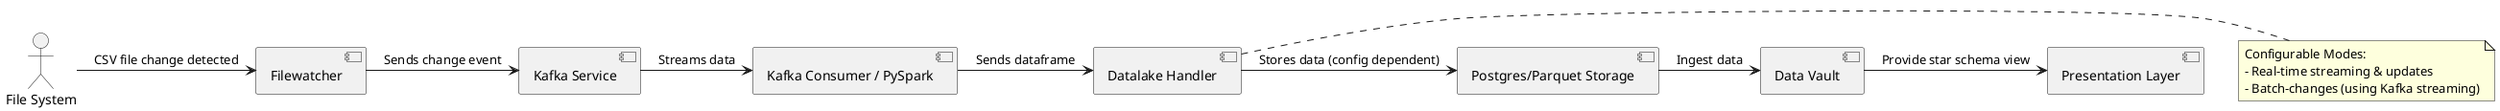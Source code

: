 @startuml
actor "File System" as FS

FS -> [Filewatcher] : CSV file change detected
[Filewatcher] -> [Kafka Service] : Sends change event
[Kafka Service] -> [Kafka Consumer / PySpark] : Streams data
[Kafka Consumer / PySpark] -> [Datalake Handler] : Sends dataframe

note right of [Datalake Handler]
  Configurable Modes:
  - Real-time streaming & updates
  - Batch-changes (using Kafka streaming)
end note

[Datalake Handler] -> [Postgres/Parquet Storage] : Stores data (config dependent)
[Postgres/Parquet Storage] -> [Data Vault] : Ingest data
[Data Vault] -> [Presentation Layer] : Provide star schema view
@enduml
